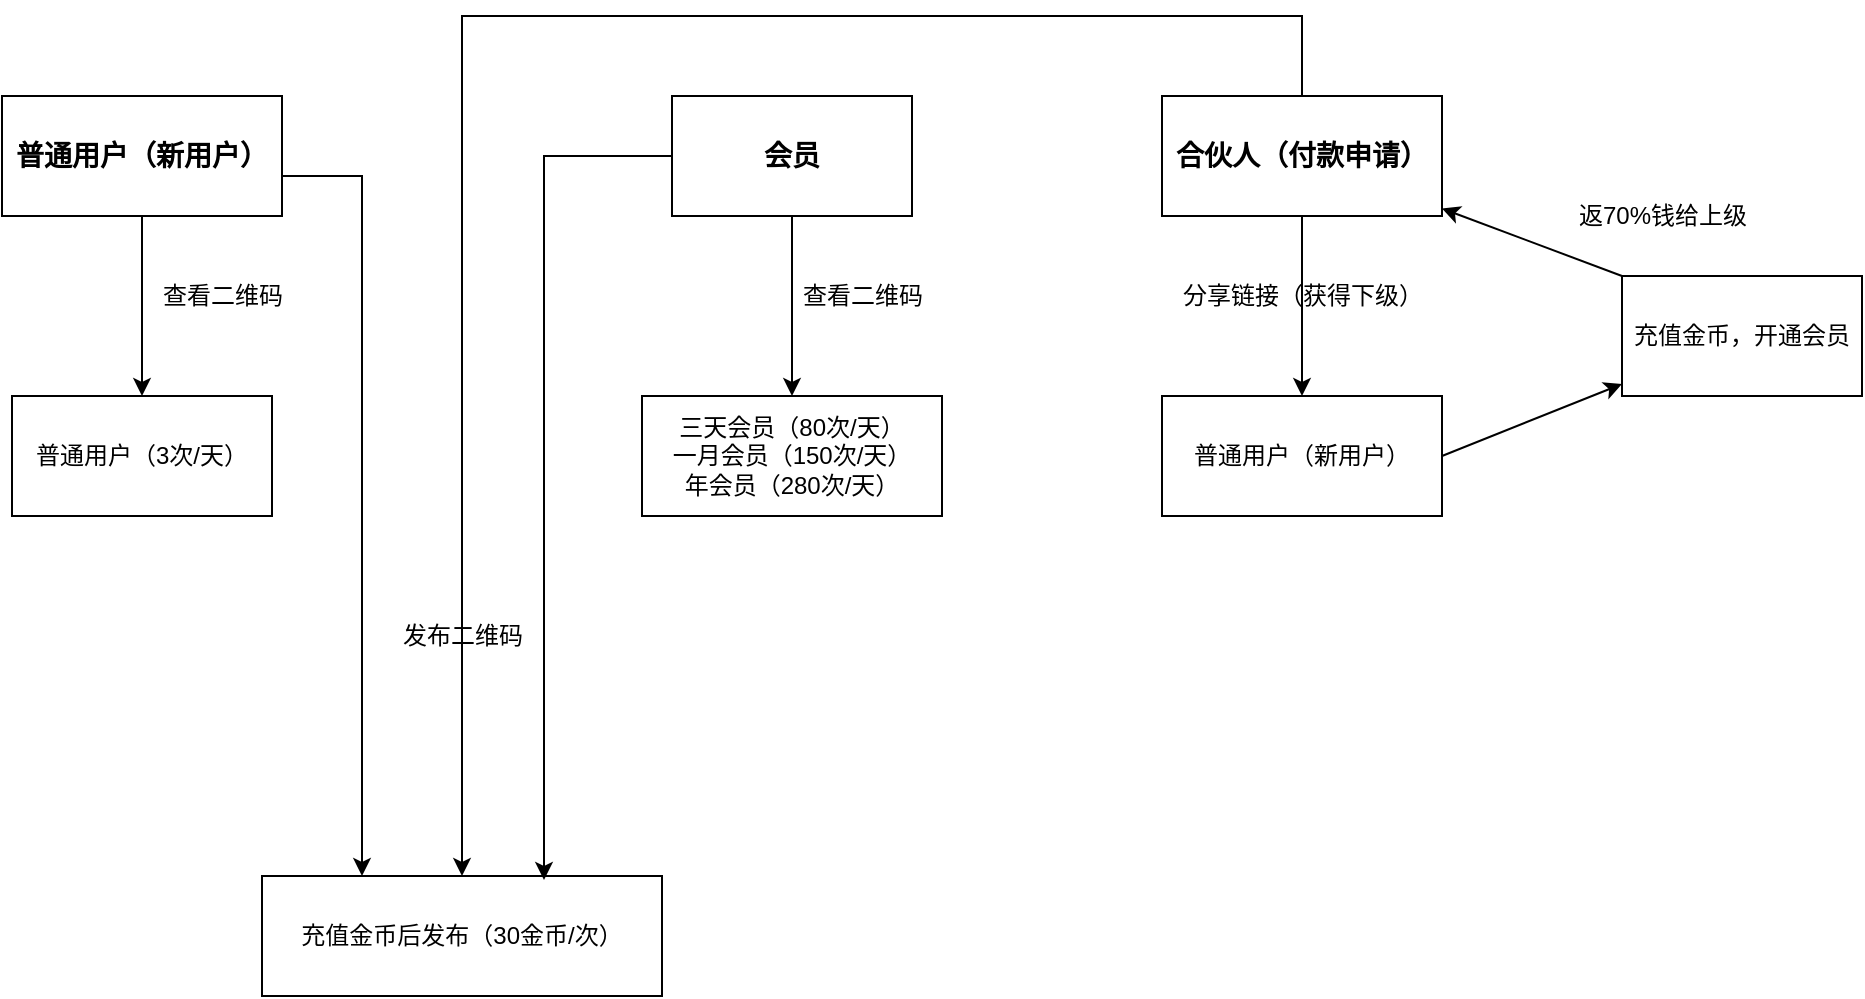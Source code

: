 <mxfile version="13.8.1" type="github">
  <diagram id="mftRaif0nvKXu1TIXFXo" name="Page-1">
    <mxGraphModel dx="1185" dy="662" grid="1" gridSize="10" guides="1" tooltips="1" connect="1" arrows="1" fold="1" page="1" pageScale="1" pageWidth="1654" pageHeight="2336" math="0" shadow="0">
      <root>
        <mxCell id="0" />
        <mxCell id="1" parent="0" />
        <mxCell id="_B_qZ9PfzS8diCxA5h0c-23" value="" style="edgeStyle=orthogonalEdgeStyle;rounded=0;orthogonalLoop=1;jettySize=auto;html=1;" edge="1" parent="1" source="_B_qZ9PfzS8diCxA5h0c-1" target="_B_qZ9PfzS8diCxA5h0c-22">
          <mxGeometry relative="1" as="geometry" />
        </mxCell>
        <mxCell id="_B_qZ9PfzS8diCxA5h0c-28" style="edgeStyle=orthogonalEdgeStyle;rounded=0;orthogonalLoop=1;jettySize=auto;html=1;" edge="1" parent="1" source="_B_qZ9PfzS8diCxA5h0c-1" target="_B_qZ9PfzS8diCxA5h0c-25">
          <mxGeometry relative="1" as="geometry">
            <Array as="points">
              <mxPoint x="560" y="290" />
            </Array>
          </mxGeometry>
        </mxCell>
        <mxCell id="_B_qZ9PfzS8diCxA5h0c-1" value="普通用户（新用户）" style="rounded=0;whiteSpace=wrap;html=1;align=center;fontSize=14;fontStyle=1" vertex="1" parent="1">
          <mxGeometry x="380" y="250" width="140" height="60" as="geometry" />
        </mxCell>
        <mxCell id="_B_qZ9PfzS8diCxA5h0c-19" value="" style="edgeStyle=orthogonalEdgeStyle;rounded=0;orthogonalLoop=1;jettySize=auto;html=1;" edge="1" parent="1" source="_B_qZ9PfzS8diCxA5h0c-2" target="_B_qZ9PfzS8diCxA5h0c-18">
          <mxGeometry relative="1" as="geometry" />
        </mxCell>
        <mxCell id="_B_qZ9PfzS8diCxA5h0c-34" style="edgeStyle=orthogonalEdgeStyle;rounded=0;orthogonalLoop=1;jettySize=auto;html=1;entryX=0.705;entryY=0.033;entryDx=0;entryDy=0;entryPerimeter=0;" edge="1" parent="1" source="_B_qZ9PfzS8diCxA5h0c-2" target="_B_qZ9PfzS8diCxA5h0c-25">
          <mxGeometry relative="1" as="geometry" />
        </mxCell>
        <mxCell id="_B_qZ9PfzS8diCxA5h0c-2" value="会员" style="rounded=0;whiteSpace=wrap;html=1;fontSize=14;fontStyle=1" vertex="1" parent="1">
          <mxGeometry x="715" y="250" width="120" height="60" as="geometry" />
        </mxCell>
        <mxCell id="_B_qZ9PfzS8diCxA5h0c-7" value="" style="edgeStyle=orthogonalEdgeStyle;rounded=0;orthogonalLoop=1;jettySize=auto;html=1;" edge="1" parent="1" source="_B_qZ9PfzS8diCxA5h0c-4" target="_B_qZ9PfzS8diCxA5h0c-6">
          <mxGeometry relative="1" as="geometry" />
        </mxCell>
        <mxCell id="_B_qZ9PfzS8diCxA5h0c-35" style="edgeStyle=orthogonalEdgeStyle;rounded=0;orthogonalLoop=1;jettySize=auto;html=1;fontSize=14;" edge="1" parent="1" source="_B_qZ9PfzS8diCxA5h0c-4" target="_B_qZ9PfzS8diCxA5h0c-25">
          <mxGeometry relative="1" as="geometry">
            <Array as="points">
              <mxPoint x="1030" y="210" />
              <mxPoint x="610" y="210" />
            </Array>
          </mxGeometry>
        </mxCell>
        <mxCell id="_B_qZ9PfzS8diCxA5h0c-4" value="合伙人（付款申请）" style="rounded=0;whiteSpace=wrap;html=1;fontSize=14;fontStyle=1" vertex="1" parent="1">
          <mxGeometry x="960" y="250" width="140" height="60" as="geometry" />
        </mxCell>
        <mxCell id="_B_qZ9PfzS8diCxA5h0c-6" value="普通用户（新用户）" style="rounded=0;whiteSpace=wrap;html=1;" vertex="1" parent="1">
          <mxGeometry x="960" y="400" width="140" height="60" as="geometry" />
        </mxCell>
        <mxCell id="_B_qZ9PfzS8diCxA5h0c-8" value="" style="endArrow=classic;html=1;exitX=1;exitY=0.5;exitDx=0;exitDy=0;" edge="1" parent="1" source="_B_qZ9PfzS8diCxA5h0c-6" target="_B_qZ9PfzS8diCxA5h0c-9">
          <mxGeometry width="50" height="50" relative="1" as="geometry">
            <mxPoint x="920" y="430" as="sourcePoint" />
            <mxPoint x="1180" y="360" as="targetPoint" />
          </mxGeometry>
        </mxCell>
        <mxCell id="_B_qZ9PfzS8diCxA5h0c-9" value="充值金币，开通会员" style="rounded=0;whiteSpace=wrap;html=1;" vertex="1" parent="1">
          <mxGeometry x="1190" y="340" width="120" height="60" as="geometry" />
        </mxCell>
        <mxCell id="_B_qZ9PfzS8diCxA5h0c-10" value="&lt;span&gt;分享链接（获得下级）&lt;/span&gt;" style="text;html=1;align=center;verticalAlign=middle;resizable=0;points=[];autosize=1;" vertex="1" parent="1">
          <mxGeometry x="960" y="340" width="140" height="20" as="geometry" />
        </mxCell>
        <mxCell id="_B_qZ9PfzS8diCxA5h0c-11" value="" style="endArrow=classic;html=1;exitX=0;exitY=0;exitDx=0;exitDy=0;" edge="1" parent="1" source="_B_qZ9PfzS8diCxA5h0c-9" target="_B_qZ9PfzS8diCxA5h0c-4">
          <mxGeometry width="50" height="50" relative="1" as="geometry">
            <mxPoint x="1220" y="330" as="sourcePoint" />
            <mxPoint x="1270" y="280" as="targetPoint" />
          </mxGeometry>
        </mxCell>
        <mxCell id="_B_qZ9PfzS8diCxA5h0c-12" value="返70%钱给上级" style="text;html=1;align=center;verticalAlign=middle;resizable=0;points=[];autosize=1;" vertex="1" parent="1">
          <mxGeometry x="1160" y="300" width="100" height="20" as="geometry" />
        </mxCell>
        <mxCell id="_B_qZ9PfzS8diCxA5h0c-18" value="三天会员（80次/天）&lt;br&gt;一月会员（150次/天）&lt;br&gt;年会员（280次/天）" style="rounded=0;whiteSpace=wrap;html=1;" vertex="1" parent="1">
          <mxGeometry x="700" y="400" width="150" height="60" as="geometry" />
        </mxCell>
        <mxCell id="_B_qZ9PfzS8diCxA5h0c-20" value="查看二维码" style="text;html=1;align=center;verticalAlign=middle;resizable=0;points=[];autosize=1;" vertex="1" parent="1">
          <mxGeometry x="770" y="340" width="80" height="20" as="geometry" />
        </mxCell>
        <mxCell id="_B_qZ9PfzS8diCxA5h0c-22" value="普通用户（3次/天）" style="rounded=0;whiteSpace=wrap;html=1;align=center;" vertex="1" parent="1">
          <mxGeometry x="385" y="400" width="130" height="60" as="geometry" />
        </mxCell>
        <mxCell id="_B_qZ9PfzS8diCxA5h0c-24" value="查看二维码" style="text;html=1;align=center;verticalAlign=middle;resizable=0;points=[];autosize=1;" vertex="1" parent="1">
          <mxGeometry x="450" y="340" width="80" height="20" as="geometry" />
        </mxCell>
        <mxCell id="_B_qZ9PfzS8diCxA5h0c-25" value="充值金币后发布（30金币/次）" style="whiteSpace=wrap;html=1;fillColor=none;" vertex="1" parent="1">
          <mxGeometry x="510" y="640" width="200" height="60" as="geometry" />
        </mxCell>
        <mxCell id="_B_qZ9PfzS8diCxA5h0c-29" value="发布二维码" style="text;html=1;align=center;verticalAlign=middle;resizable=0;points=[];autosize=1;" vertex="1" parent="1">
          <mxGeometry x="570" y="510" width="80" height="20" as="geometry" />
        </mxCell>
      </root>
    </mxGraphModel>
  </diagram>
</mxfile>
